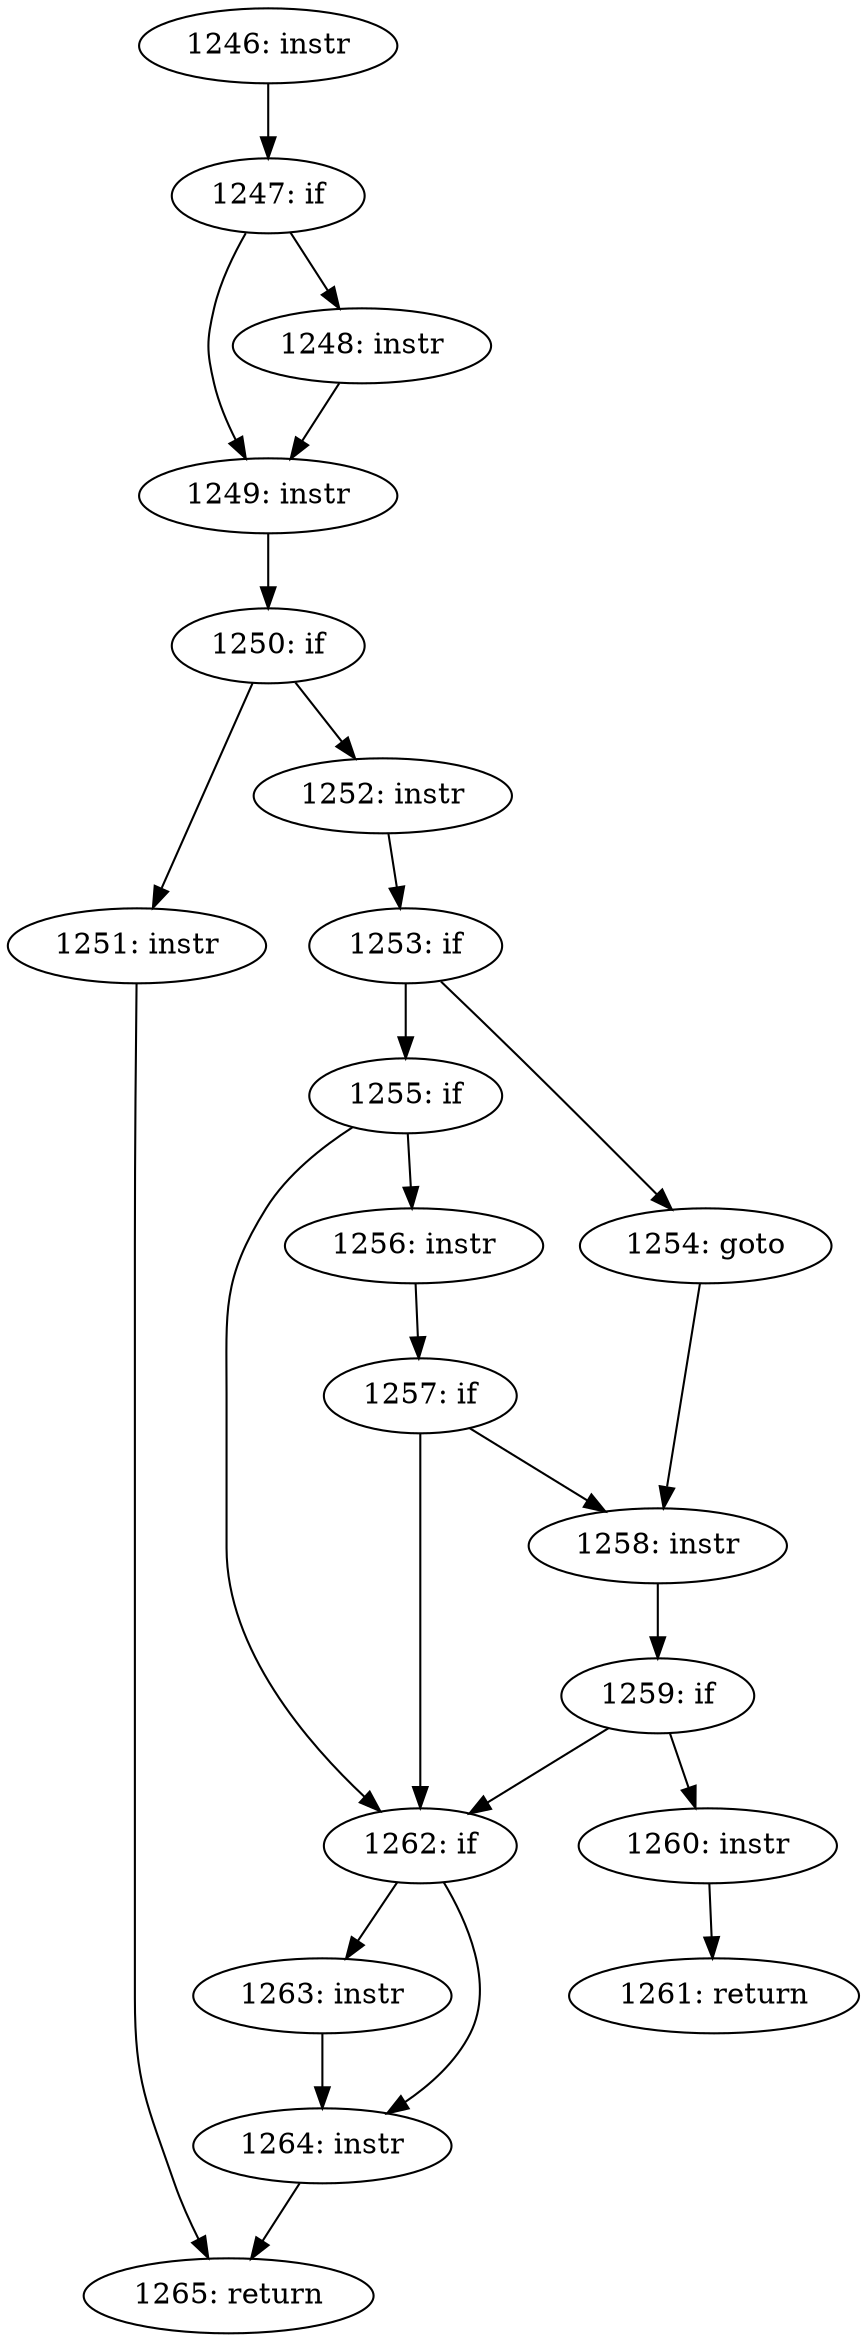 digraph CFG_tcp_measure_rcv_mss {
1246 [label="1246: instr"]
	1246 -> 1247
1247 [label="1247: if"]
	1247 -> 1249
	1247 -> 1248
1248 [label="1248: instr"]
	1248 -> 1249
1249 [label="1249: instr"]
	1249 -> 1250
1250 [label="1250: if"]
	1250 -> 1251
	1250 -> 1252
1251 [label="1251: instr"]
	1251 -> 1265
1252 [label="1252: instr"]
	1252 -> 1253
1253 [label="1253: if"]
	1253 -> 1254
	1253 -> 1255
1254 [label="1254: goto"]
	1254 -> 1258
1255 [label="1255: if"]
	1255 -> 1256
	1255 -> 1262
1256 [label="1256: instr"]
	1256 -> 1257
1257 [label="1257: if"]
	1257 -> 1262
	1257 -> 1258
1258 [label="1258: instr"]
	1258 -> 1259
1259 [label="1259: if"]
	1259 -> 1260
	1259 -> 1262
1260 [label="1260: instr"]
	1260 -> 1261
1261 [label="1261: return"]
	
1262 [label="1262: if"]
	1262 -> 1263
	1262 -> 1264
1263 [label="1263: instr"]
	1263 -> 1264
1264 [label="1264: instr"]
	1264 -> 1265
1265 [label="1265: return"]
	
}
